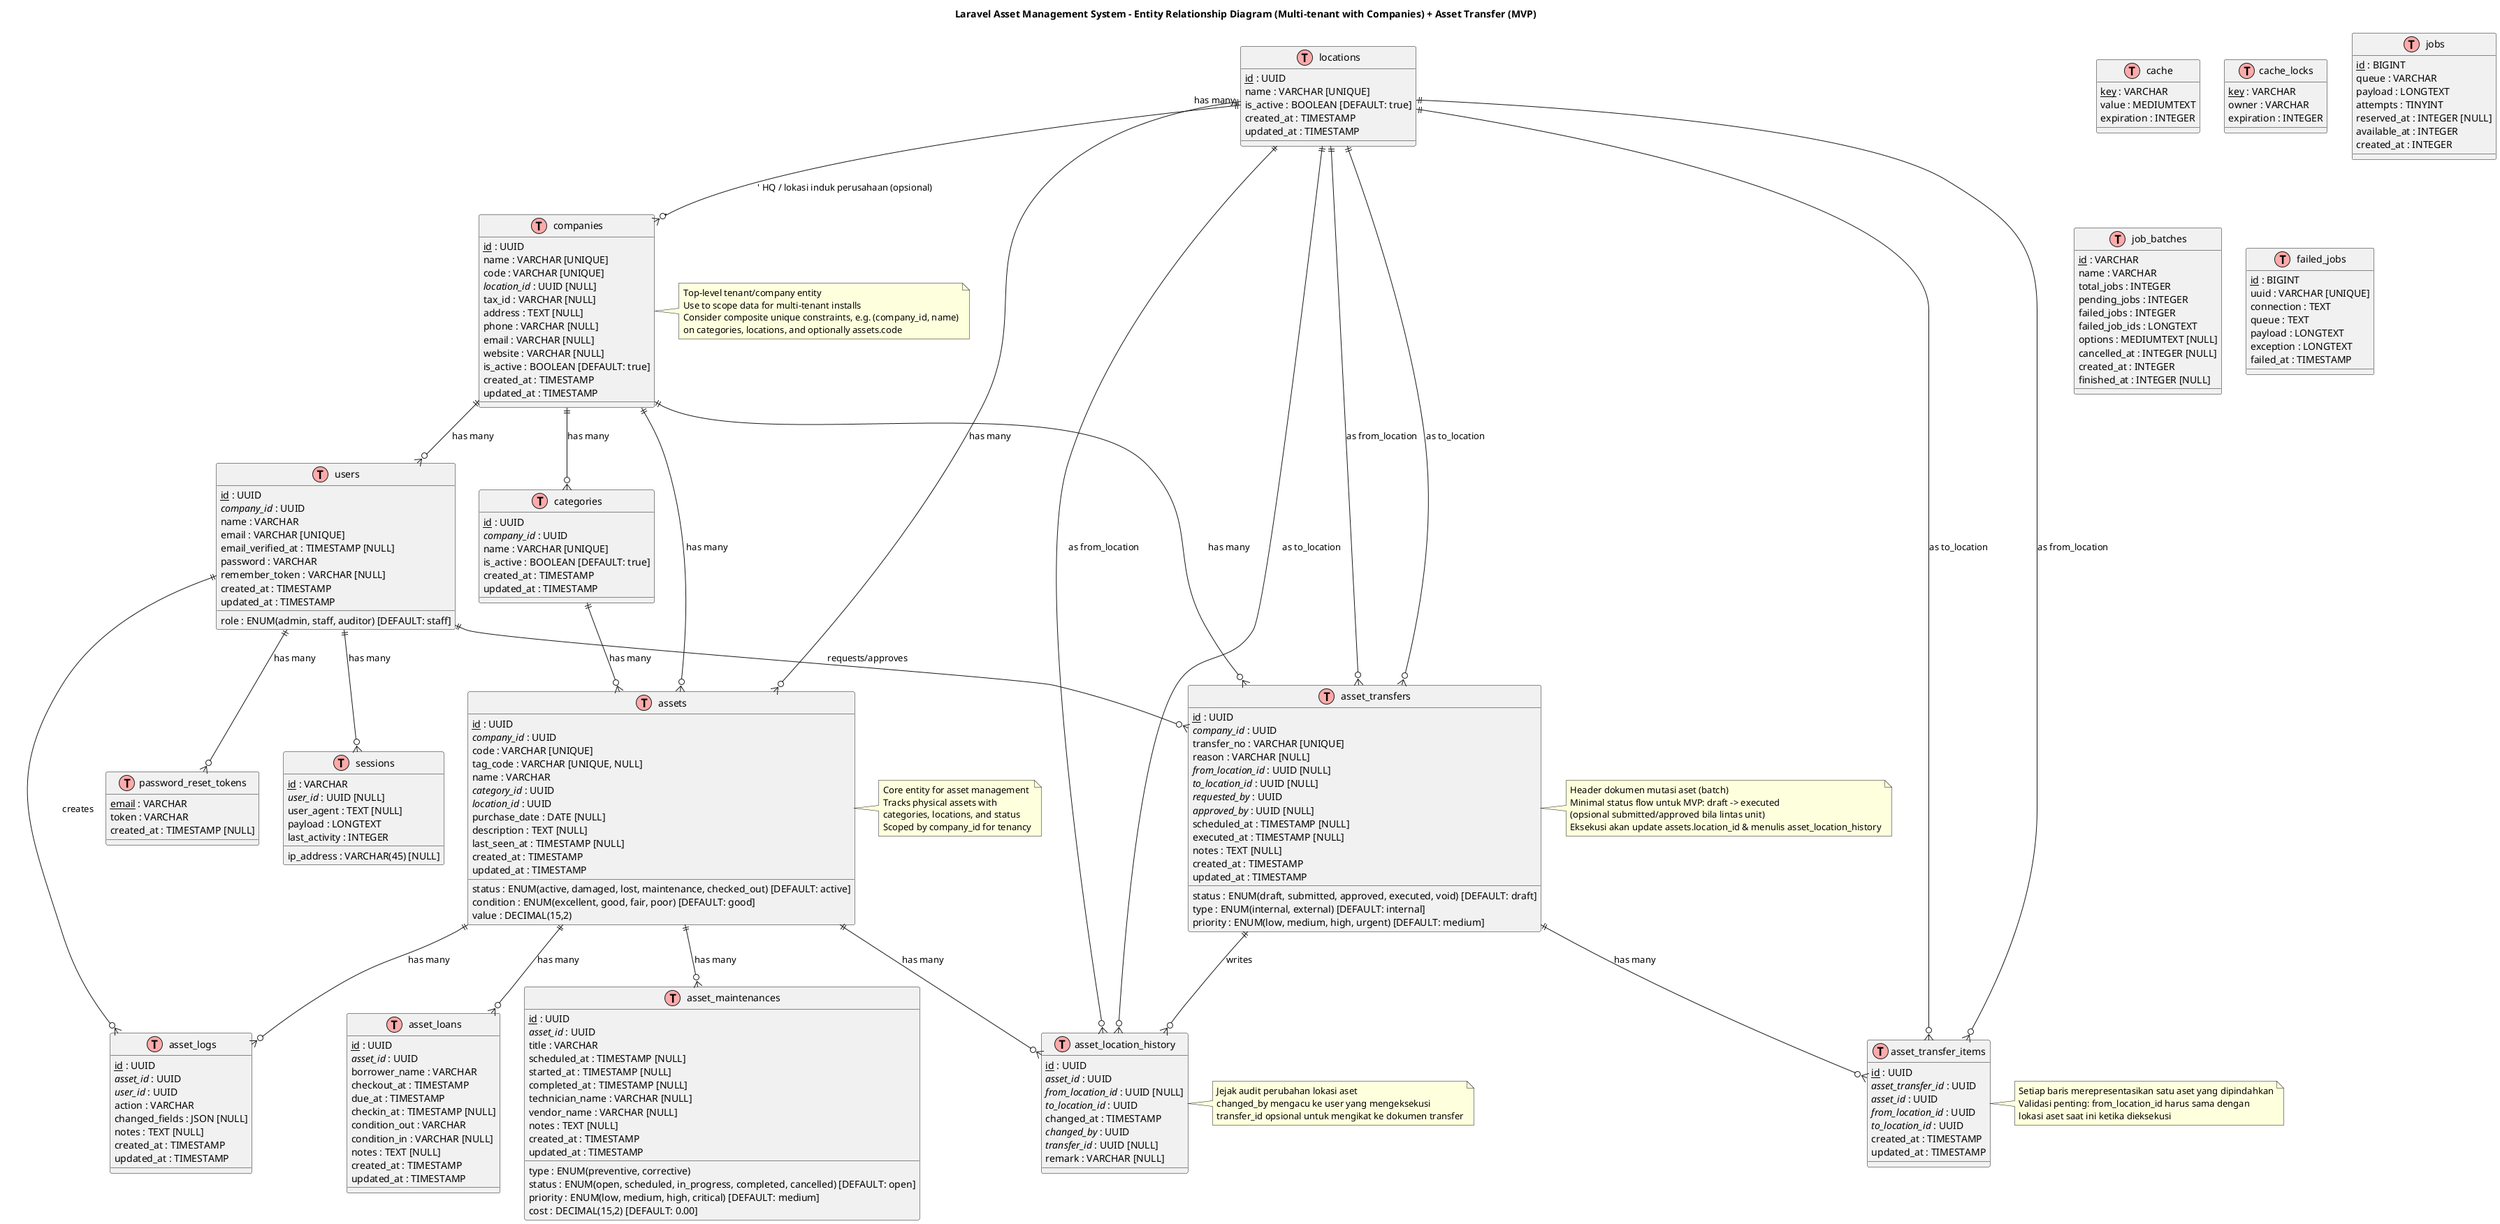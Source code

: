 @startuml
!define table(x) class x << (T,#FFAAAA) >>
!define pk(x) <u>x</u>
!define fk(x) <i>x</i>

title Laravel Asset Management System - Entity Relationship Diagram (Multi-tenant with Companies) + Asset Transfer (MVP)

' ==========================
' Company / Tenant Table
' ==========================
table(companies) {
  pk(id) : UUID
  name : VARCHAR [UNIQUE]
  code : VARCHAR [UNIQUE]
  fk(location_id) : UUID [NULL]
  tax_id : VARCHAR [NULL]
  address : TEXT [NULL]
  phone : VARCHAR [NULL]
  email : VARCHAR [NULL]
  website : VARCHAR [NULL]
  is_active : BOOLEAN [DEFAULT: true]
  created_at : TIMESTAMP
  updated_at : TIMESTAMP
}

' ==========================
' Main Business Tables
' ==========================
table(users) {
  pk(id) : UUID
  fk(company_id) : UUID
  name : VARCHAR
  email : VARCHAR [UNIQUE]
  role : ENUM(admin, staff, auditor) [DEFAULT: staff]
  email_verified_at : TIMESTAMP [NULL]
  password : VARCHAR
  remember_token : VARCHAR [NULL]
  created_at : TIMESTAMP
  updated_at : TIMESTAMP
}

table(categories) {
  pk(id) : UUID
  fk(company_id) : UUID
  name : VARCHAR [UNIQUE]
  is_active : BOOLEAN [DEFAULT: true]
  created_at : TIMESTAMP
  updated_at : TIMESTAMP
}

table(locations) {
  pk(id) : UUID
  name : VARCHAR [UNIQUE]
  is_active : BOOLEAN [DEFAULT: true]
  created_at : TIMESTAMP
  updated_at : TIMESTAMP
}

table(assets) {
  pk(id) : UUID
  fk(company_id) : UUID
  code : VARCHAR [UNIQUE]
  tag_code : VARCHAR [UNIQUE, NULL]
  name : VARCHAR
  fk(category_id) : UUID
  fk(location_id) : UUID
  status : ENUM(active, damaged, lost, maintenance, checked_out) [DEFAULT: active]
  condition : ENUM(excellent, good, fair, poor) [DEFAULT: good]
  value : DECIMAL(15,2)
  purchase_date : DATE [NULL]
  description : TEXT [NULL]
  last_seen_at : TIMESTAMP [NULL]
  created_at : TIMESTAMP
  updated_at : TIMESTAMP
}

table(asset_logs) {
  pk(id) : UUID
  fk(asset_id) : UUID
  fk(user_id) : UUID
  action : VARCHAR
  changed_fields : JSON [NULL]
  notes : TEXT [NULL]
  created_at : TIMESTAMP
  updated_at : TIMESTAMP
}

table(asset_loans) {
  pk(id) : UUID
  fk(asset_id) : UUID
  borrower_name : VARCHAR
  checkout_at : TIMESTAMP
  due_at : TIMESTAMP
  checkin_at : TIMESTAMP [NULL]
  condition_out : VARCHAR
  condition_in : VARCHAR [NULL]
  notes : TEXT [NULL]
  created_at : TIMESTAMP
  updated_at : TIMESTAMP
}

table(asset_maintenances) {
  pk(id) : UUID
  fk(asset_id) : UUID
  title : VARCHAR
  type : ENUM(preventive, corrective)
  status : ENUM(open, scheduled, in_progress, completed, cancelled) [DEFAULT: open]
  priority : ENUM(low, medium, high, critical) [DEFAULT: medium]
  scheduled_at : TIMESTAMP [NULL]
  started_at : TIMESTAMP [NULL]
  completed_at : TIMESTAMP [NULL]
  cost : DECIMAL(15,2) [DEFAULT: 0.00]
  technician_name : VARCHAR [NULL]
  vendor_name : VARCHAR [NULL]
  notes : TEXT [NULL]
  created_at : TIMESTAMP
  updated_at : TIMESTAMP
}

' ==========================
' NEW: Asset Transfer (MVP)
' ==========================
' Header dokumen mutasi aset (batch, multi-aset)
table(asset_transfers) {
  pk(id) : UUID
  fk(company_id) : UUID
  transfer_no : VARCHAR [UNIQUE]
  reason : VARCHAR [NULL]
  status : ENUM(draft, submitted, approved, executed, void) [DEFAULT: draft]
  type : ENUM(internal, external) [DEFAULT: internal]
  priority : ENUM(low, medium, high, urgent) [DEFAULT: medium]
  fk(from_location_id) : UUID [NULL]
  fk(to_location_id) : UUID [NULL]
  fk(requested_by) : UUID
  fk(approved_by) : UUID [NULL]
  scheduled_at : TIMESTAMP [NULL]
  executed_at : TIMESTAMP [NULL]
  notes : TEXT [NULL]
  created_at : TIMESTAMP
  updated_at : TIMESTAMP
}

' Item per aset dalam satu transfer (asal & tujuan lokasi)
table(asset_transfer_items) {
  pk(id) : UUID
  fk(asset_transfer_id) : UUID
  fk(asset_id) : UUID
  fk(from_location_id) : UUID
  fk(to_location_id) : UUID
  created_at : TIMESTAMP
  updated_at : TIMESTAMP
}

' Riwayat perubahan lokasi aset (audit trail)
table(asset_location_history) {
  pk(id) : UUID
  fk(asset_id) : UUID
  fk(from_location_id) : UUID [NULL]
  fk(to_location_id) : UUID
  changed_at : TIMESTAMP
  fk(changed_by) : UUID
  fk(transfer_id) : UUID [NULL]
  remark : VARCHAR [NULL]
}

' ==========================
' Laravel System Tables
' ==========================

table(password_reset_tokens) {
  pk(email) : VARCHAR
  token : VARCHAR
  created_at : TIMESTAMP [NULL]
}

 table(sessions) {
  pk(id) : VARCHAR
  fk(user_id) : UUID [NULL]
  ip_address : VARCHAR(45) [NULL]
  user_agent : TEXT [NULL]
  payload : LONGTEXT
  last_activity : INTEGER
}

 table(cache) {
  pk(key) : VARCHAR
  value : MEDIUMTEXT
  expiration : INTEGER
}

 table(cache_locks) {
  pk(key) : VARCHAR
  owner : VARCHAR
  expiration : INTEGER
}

 table(jobs) {
  pk(id) : BIGINT
  queue : VARCHAR
  payload : LONGTEXT
  attempts : TINYINT
  reserved_at : INTEGER [NULL]
  available_at : INTEGER
  created_at : INTEGER
}

 table(job_batches) {
  pk(id) : VARCHAR
  name : VARCHAR
  total_jobs : INTEGER
  pending_jobs : INTEGER
  failed_jobs : INTEGER
  failed_job_ids : LONGTEXT
  options : MEDIUMTEXT [NULL]
  cancelled_at : INTEGER [NULL]
  created_at : INTEGER
  finished_at : INTEGER [NULL]
}

 table(failed_jobs) {
  pk(id) : BIGINT
  uuid : VARCHAR [UNIQUE]
  connection : TEXT
  queue : TEXT
  payload : LONGTEXT
  exception : LONGTEXT
  failed_at : TIMESTAMP
}

' ==========================
' Relationships
' ==========================
companies ||--o{ users : "has many"
companies ||--o{ categories : "has many"
locations ||--o{ companies : "has many"   ' HQ / lokasi induk perusahaan (opsional)
companies ||--o{ assets : "has many"
companies ||--o{ asset_transfers : "has many"

categories ||--o{ assets : "has many"
locations ||--o{ assets : "has many"
assets ||--o{ asset_logs : "has many"
assets ||--o{ asset_loans : "has many"
assets ||--o{ asset_maintenances : "has many"
users ||--o{ asset_logs : "creates"
users ||--o{ sessions : "has many"
users ||--o{ password_reset_tokens : "has many"

' NEW: Asset Transfer relations
asset_transfers ||--o{ asset_transfer_items : "has many"
assets ||--o{ asset_location_history : "has many"
users ||--o{ asset_transfers : "requests/approves"

' from/to location references for transfers, items & history
locations ||--o{ asset_transfers : "as from_location"
locations ||--o{ asset_transfers : "as to_location"
locations ||--o{ asset_transfer_items : "as from_location"
locations ||--o{ asset_transfer_items : "as to_location"
locations ||--o{ asset_location_history : "as from_location"
locations ||--o{ asset_location_history : "as to_location"

' linking history to transfer (optional)
asset_transfers ||--o{ asset_location_history : "writes"

' ==========================
' Notes
' ==========================
note right of companies
  Top-level tenant/company entity
  Use to scope data for multi-tenant installs
  Consider composite unique constraints, e.g. (company_id, name)
  on categories, locations, and optionally assets.code
end note

note right of assets
  Core entity for asset management
  Tracks physical assets with
  categories, locations, and status
  Scoped by company_id for tenancy
end note

note right of asset_transfers
  Header dokumen mutasi aset (batch)
  Minimal status flow untuk MVP: draft -> executed
  (opsional submitted/approved bila lintas unit)
  Eksekusi akan update assets.location_id & menulis asset_location_history
end note

note right of asset_transfer_items
  Setiap baris merepresentasikan satu aset yang dipindahkan
  Validasi penting: from_location_id harus sama dengan
  lokasi aset saat ini ketika dieksekusi
end note

note right of asset_location_history
  Jejak audit perubahan lokasi aset
  changed_by mengacu ke user yang mengeksekusi
  transfer_id opsional untuk mengikat ke dokumen transfer
end note

@enduml
